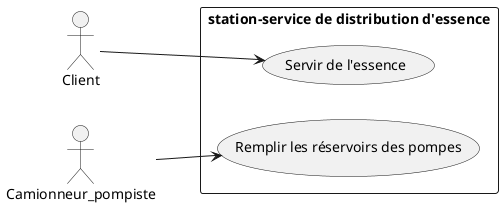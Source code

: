 @startuml
left to right direction

actor Client
actor Camionneur_pompiste


rectangle "station-service de distribution d'essence" {
    usecase "Servir de l'essence" as UC1
    usecase "Remplir les réservoirs des pompes" as UC2
}

Client --> UC1
Camionneur_pompiste --> UC2

@enduml
